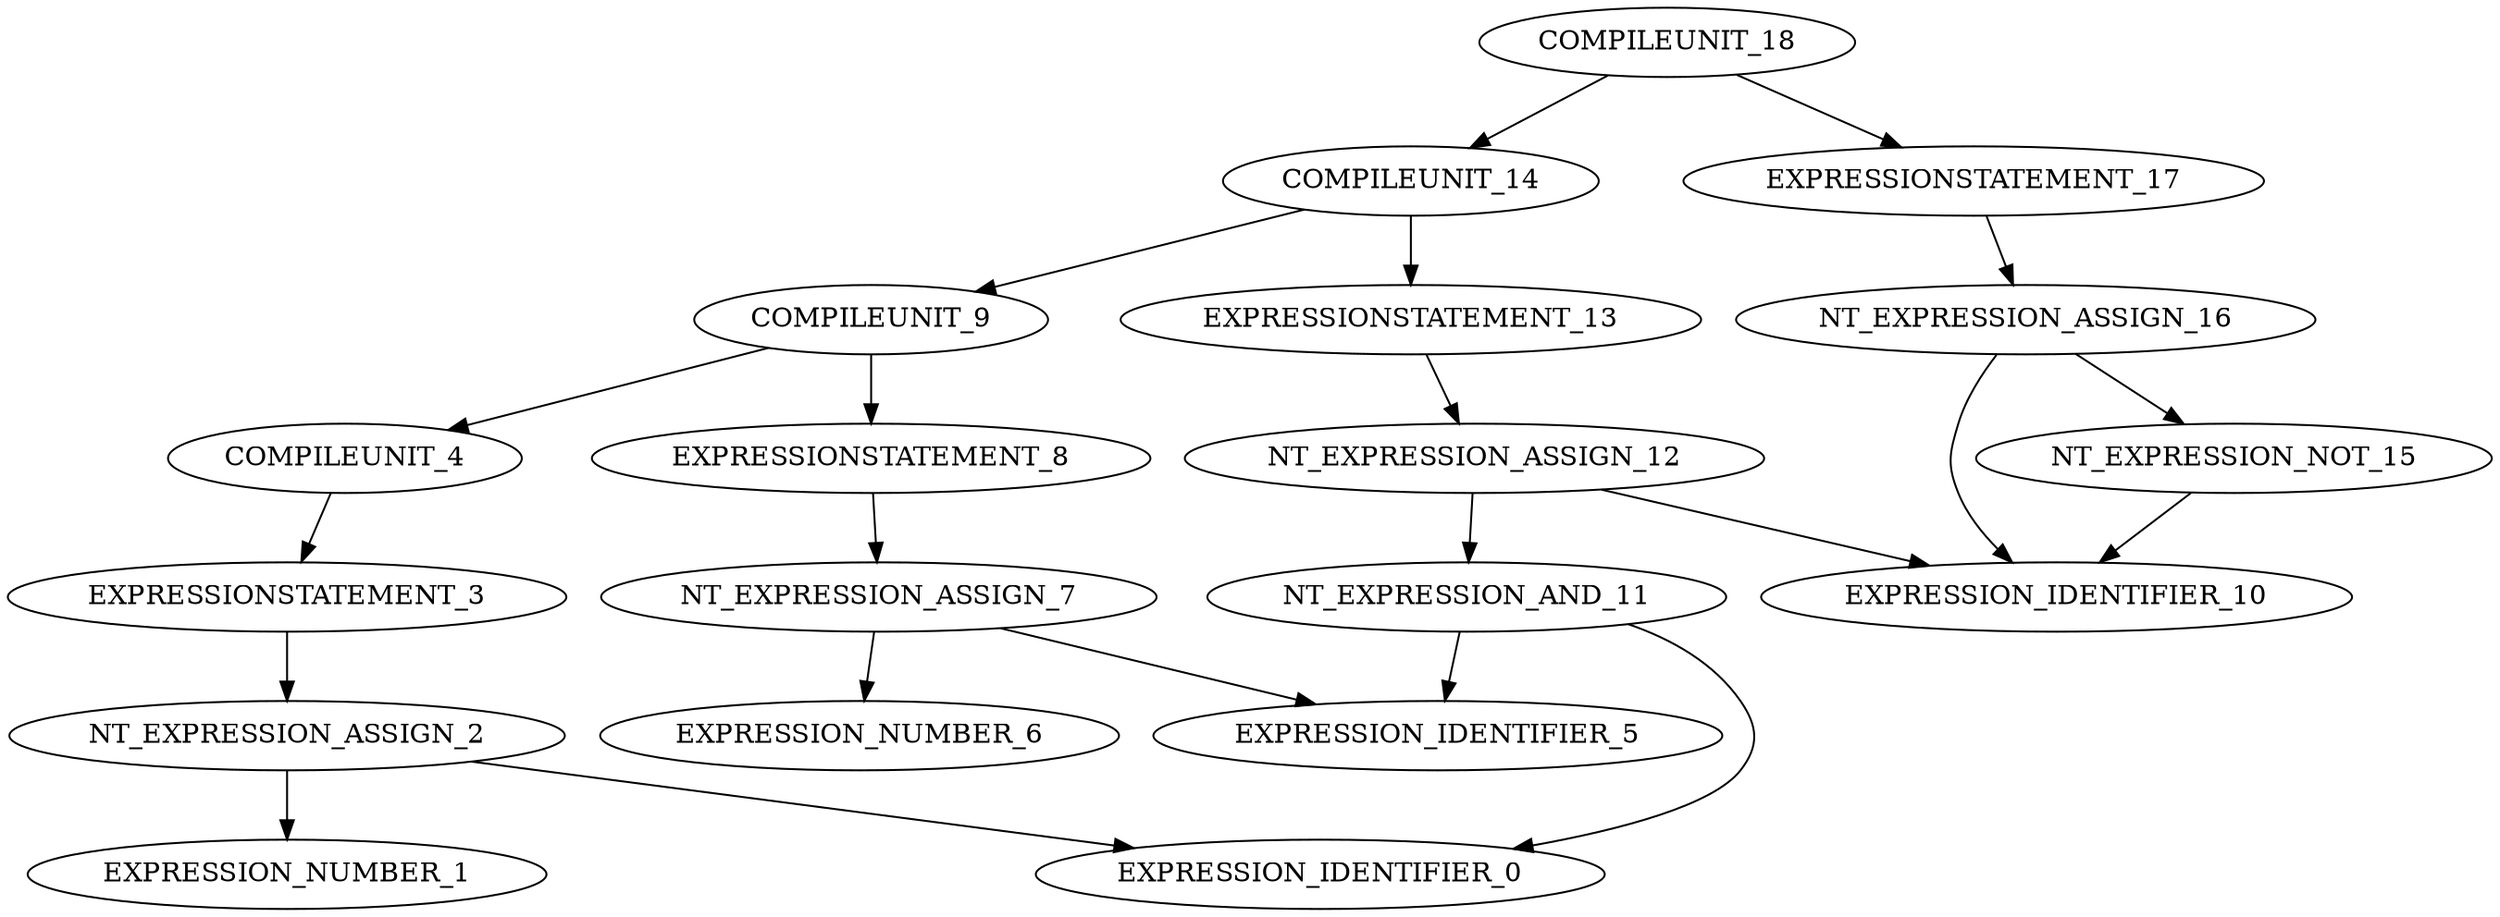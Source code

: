 digraph G{
"COMPILEUNIT_18"->"COMPILEUNIT_14";
"COMPILEUNIT_14"->"COMPILEUNIT_9";
"COMPILEUNIT_9"->"COMPILEUNIT_4";
"COMPILEUNIT_4"->"EXPRESSIONSTATEMENT_3";
"EXPRESSIONSTATEMENT_3"->"NT_EXPRESSION_ASSIGN_2";
"NT_EXPRESSION_ASSIGN_2"->"EXPRESSION_IDENTIFIER_0";
"NT_EXPRESSION_ASSIGN_2"->"EXPRESSION_NUMBER_1";
"COMPILEUNIT_9"->"EXPRESSIONSTATEMENT_8";
"EXPRESSIONSTATEMENT_8"->"NT_EXPRESSION_ASSIGN_7";
"NT_EXPRESSION_ASSIGN_7"->"EXPRESSION_IDENTIFIER_5";
"NT_EXPRESSION_ASSIGN_7"->"EXPRESSION_NUMBER_6";
"COMPILEUNIT_14"->"EXPRESSIONSTATEMENT_13";
"EXPRESSIONSTATEMENT_13"->"NT_EXPRESSION_ASSIGN_12";
"NT_EXPRESSION_ASSIGN_12"->"EXPRESSION_IDENTIFIER_10";
"NT_EXPRESSION_ASSIGN_12"->"NT_EXPRESSION_AND_11";
"NT_EXPRESSION_AND_11"->"EXPRESSION_IDENTIFIER_0";
"NT_EXPRESSION_AND_11"->"EXPRESSION_IDENTIFIER_5";
"COMPILEUNIT_18"->"EXPRESSIONSTATEMENT_17";
"EXPRESSIONSTATEMENT_17"->"NT_EXPRESSION_ASSIGN_16";
"NT_EXPRESSION_ASSIGN_16"->"EXPRESSION_IDENTIFIER_10";
"NT_EXPRESSION_ASSIGN_16"->"NT_EXPRESSION_NOT_15";
"NT_EXPRESSION_NOT_15"->"EXPRESSION_IDENTIFIER_10";
}